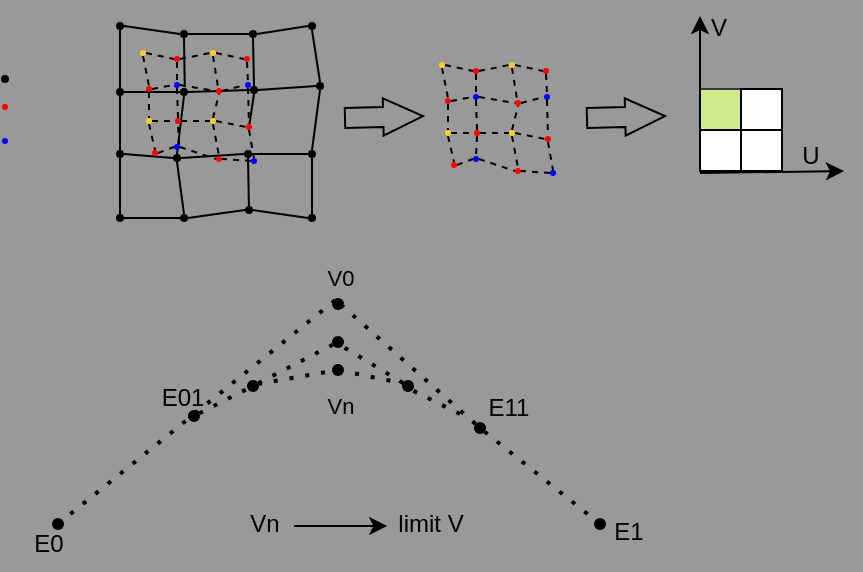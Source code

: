<mxfile version="21.1.8" type="github">
  <diagram name="第 1 页" id="hhyrwVvPwq14U2Z5D0it">
    <mxGraphModel dx="657" dy="350" grid="0" gridSize="10" guides="1" tooltips="1" connect="1" arrows="1" fold="1" page="1" pageScale="1" pageWidth="827" pageHeight="1169" background="#999999" math="0" shadow="0">
      <root>
        <mxCell id="0" />
        <mxCell id="1" parent="0" />
        <mxCell id="DjizyAYh-VV-ndND365C-114" style="rounded=1;orthogonalLoop=1;jettySize=auto;html=1;exitX=1;exitY=0.5;exitDx=0;exitDy=0;entryX=0;entryY=0.5;entryDx=0;entryDy=0;startArrow=none;startFill=0;endArrow=none;endFill=0;elbow=vertical;strokeWidth=1;strokeColor=default;" edge="1" parent="1" source="DjizyAYh-VV-ndND365C-101" target="DjizyAYh-VV-ndND365C-102">
          <mxGeometry relative="1" as="geometry" />
        </mxCell>
        <mxCell id="DjizyAYh-VV-ndND365C-138" style="rounded=0;orthogonalLoop=1;jettySize=auto;html=1;exitX=0.5;exitY=1;exitDx=0;exitDy=0;entryX=0.5;entryY=0;entryDx=0;entryDy=0;endArrow=none;endFill=0;strokeWidth=1;" edge="1" parent="1" source="DjizyAYh-VV-ndND365C-101" target="DjizyAYh-VV-ndND365C-118">
          <mxGeometry relative="1" as="geometry" />
        </mxCell>
        <mxCell id="DjizyAYh-VV-ndND365C-101" value="" style="ellipse;whiteSpace=wrap;html=1;aspect=fixed;strokeColor=none;fillColor=#000000;" vertex="1" parent="1">
          <mxGeometry x="287" y="177" width="4" height="4" as="geometry" />
        </mxCell>
        <mxCell id="DjizyAYh-VV-ndND365C-115" style="rounded=0;orthogonalLoop=1;jettySize=auto;html=1;exitX=1;exitY=0.5;exitDx=0;exitDy=0;entryX=0;entryY=0.5;entryDx=0;entryDy=0;endArrow=none;endFill=0;strokeWidth=1;" edge="1" parent="1" source="DjizyAYh-VV-ndND365C-102" target="DjizyAYh-VV-ndND365C-103">
          <mxGeometry relative="1" as="geometry" />
        </mxCell>
        <mxCell id="DjizyAYh-VV-ndND365C-141" style="rounded=0;orthogonalLoop=1;jettySize=auto;html=1;exitX=0.5;exitY=1;exitDx=0;exitDy=0;endArrow=none;endFill=0;strokeWidth=1;" edge="1" parent="1" source="DjizyAYh-VV-ndND365C-102">
          <mxGeometry relative="1" as="geometry">
            <mxPoint x="321.389" y="209.619" as="targetPoint" />
          </mxGeometry>
        </mxCell>
        <mxCell id="DjizyAYh-VV-ndND365C-102" value="" style="ellipse;whiteSpace=wrap;html=1;aspect=fixed;strokeColor=none;fillColor=#000000;" vertex="1" parent="1">
          <mxGeometry x="319" y="181" width="4" height="4" as="geometry" />
        </mxCell>
        <mxCell id="DjizyAYh-VV-ndND365C-116" style="rounded=0;orthogonalLoop=1;jettySize=auto;html=1;exitX=1;exitY=0.5;exitDx=0;exitDy=0;endArrow=none;endFill=0;entryX=0;entryY=0.5;entryDx=0;entryDy=0;strokeWidth=1;" edge="1" parent="1" source="DjizyAYh-VV-ndND365C-103" target="DjizyAYh-VV-ndND365C-104">
          <mxGeometry relative="1" as="geometry">
            <mxPoint x="372.476" y="179.667" as="targetPoint" />
          </mxGeometry>
        </mxCell>
        <mxCell id="DjizyAYh-VV-ndND365C-144" style="rounded=0;orthogonalLoop=1;jettySize=auto;html=1;exitX=0.5;exitY=1;exitDx=0;exitDy=0;entryX=0.5;entryY=0;entryDx=0;entryDy=0;endArrow=none;endFill=0;strokeWidth=1;" edge="1" parent="1" source="DjizyAYh-VV-ndND365C-103" target="DjizyAYh-VV-ndND365C-122">
          <mxGeometry relative="1" as="geometry" />
        </mxCell>
        <mxCell id="DjizyAYh-VV-ndND365C-103" value="" style="ellipse;whiteSpace=wrap;html=1;aspect=fixed;strokeColor=none;fillColor=#000000;" vertex="1" parent="1">
          <mxGeometry x="353.5" y="181" width="4" height="4" as="geometry" />
        </mxCell>
        <mxCell id="DjizyAYh-VV-ndND365C-147" style="rounded=0;orthogonalLoop=1;jettySize=auto;html=1;exitX=0.5;exitY=1;exitDx=0;exitDy=0;endArrow=none;endFill=0;strokeWidth=1;entryX=0.5;entryY=0;entryDx=0;entryDy=0;" edge="1" parent="1" source="DjizyAYh-VV-ndND365C-104" target="DjizyAYh-VV-ndND365C-123">
          <mxGeometry relative="1" as="geometry">
            <mxPoint x="385" y="210" as="targetPoint" />
          </mxGeometry>
        </mxCell>
        <mxCell id="DjizyAYh-VV-ndND365C-104" value="" style="ellipse;whiteSpace=wrap;html=1;aspect=fixed;strokeColor=none;fillColor=#000000;" vertex="1" parent="1">
          <mxGeometry x="383" y="177" width="4" height="4" as="geometry" />
        </mxCell>
        <mxCell id="DjizyAYh-VV-ndND365C-117" style="rounded=0;orthogonalLoop=1;jettySize=auto;html=1;exitX=1;exitY=0.5;exitDx=0;exitDy=0;entryX=0;entryY=0.5;entryDx=0;entryDy=0;startArrow=none;startFill=0;endArrow=none;endFill=0;elbow=vertical;strokeWidth=1;" edge="1" parent="1" source="DjizyAYh-VV-ndND365C-118" target="DjizyAYh-VV-ndND365C-120">
          <mxGeometry relative="1" as="geometry" />
        </mxCell>
        <mxCell id="DjizyAYh-VV-ndND365C-139" style="rounded=0;orthogonalLoop=1;jettySize=auto;html=1;exitX=0.5;exitY=1;exitDx=0;exitDy=0;entryX=0.5;entryY=0;entryDx=0;entryDy=0;endArrow=none;endFill=0;strokeWidth=1;" edge="1" parent="1" source="DjizyAYh-VV-ndND365C-118" target="DjizyAYh-VV-ndND365C-125">
          <mxGeometry relative="1" as="geometry" />
        </mxCell>
        <mxCell id="DjizyAYh-VV-ndND365C-118" value="" style="ellipse;whiteSpace=wrap;html=1;aspect=fixed;strokeColor=none;fillColor=#000000;" vertex="1" parent="1">
          <mxGeometry x="287" y="210" width="4" height="4" as="geometry" />
        </mxCell>
        <mxCell id="DjizyAYh-VV-ndND365C-119" style="rounded=0;orthogonalLoop=1;jettySize=auto;html=1;exitX=1;exitY=0.5;exitDx=0;exitDy=0;entryX=0;entryY=0.5;entryDx=0;entryDy=0;endArrow=none;endFill=0;strokeWidth=1;" edge="1" parent="1" source="DjizyAYh-VV-ndND365C-120" target="DjizyAYh-VV-ndND365C-122">
          <mxGeometry relative="1" as="geometry" />
        </mxCell>
        <mxCell id="DjizyAYh-VV-ndND365C-120" value="" style="ellipse;whiteSpace=wrap;html=1;aspect=fixed;strokeColor=none;fillColor=#000000;" vertex="1" parent="1">
          <mxGeometry x="319" y="210" width="4" height="4" as="geometry" />
        </mxCell>
        <mxCell id="DjizyAYh-VV-ndND365C-121" style="rounded=0;orthogonalLoop=1;jettySize=auto;html=1;exitX=1;exitY=0.5;exitDx=0;exitDy=0;endArrow=none;endFill=0;strokeWidth=1;entryX=0;entryY=0.5;entryDx=0;entryDy=0;" edge="1" parent="1" source="DjizyAYh-VV-ndND365C-122" target="DjizyAYh-VV-ndND365C-123">
          <mxGeometry relative="1" as="geometry">
            <mxPoint x="382" y="213" as="targetPoint" />
          </mxGeometry>
        </mxCell>
        <mxCell id="DjizyAYh-VV-ndND365C-145" style="rounded=0;orthogonalLoop=1;jettySize=auto;html=1;exitX=0.5;exitY=1;exitDx=0;exitDy=0;dashed=1;endArrow=none;endFill=0;strokeWidth=0;" edge="1" parent="1" source="DjizyAYh-VV-ndND365C-165">
          <mxGeometry relative="1" as="geometry">
            <mxPoint x="353.5" y="240.73" as="targetPoint" />
          </mxGeometry>
        </mxCell>
        <mxCell id="DjizyAYh-VV-ndND365C-122" value="" style="ellipse;whiteSpace=wrap;html=1;aspect=fixed;strokeColor=none;fillColor=#000000;" vertex="1" parent="1">
          <mxGeometry x="354" y="209" width="4" height="4" as="geometry" />
        </mxCell>
        <mxCell id="DjizyAYh-VV-ndND365C-148" style="rounded=0;orthogonalLoop=1;jettySize=auto;html=1;exitX=0.5;exitY=1;exitDx=0;exitDy=0;entryX=0.5;entryY=0;entryDx=0;entryDy=0;endArrow=none;endFill=0;strokeWidth=1;" edge="1" parent="1" source="DjizyAYh-VV-ndND365C-123" target="DjizyAYh-VV-ndND365C-130">
          <mxGeometry relative="1" as="geometry" />
        </mxCell>
        <mxCell id="DjizyAYh-VV-ndND365C-123" value="" style="ellipse;whiteSpace=wrap;html=1;aspect=fixed;strokeColor=none;fillColor=#000000;" vertex="1" parent="1">
          <mxGeometry x="387" y="207" width="4" height="4" as="geometry" />
        </mxCell>
        <mxCell id="DjizyAYh-VV-ndND365C-124" style="rounded=0;orthogonalLoop=1;jettySize=auto;html=1;exitX=1;exitY=0.5;exitDx=0;exitDy=0;entryX=0;entryY=0.5;entryDx=0;entryDy=0;startArrow=none;startFill=0;endArrow=none;endFill=0;elbow=vertical;strokeWidth=1;" edge="1" parent="1" source="DjizyAYh-VV-ndND365C-125" target="DjizyAYh-VV-ndND365C-127">
          <mxGeometry relative="1" as="geometry" />
        </mxCell>
        <mxCell id="DjizyAYh-VV-ndND365C-140" style="rounded=0;orthogonalLoop=1;jettySize=auto;html=1;exitX=0.5;exitY=1;exitDx=0;exitDy=0;entryX=0.5;entryY=0;entryDx=0;entryDy=0;endArrow=none;endFill=0;strokeWidth=1;" edge="1" parent="1" source="DjizyAYh-VV-ndND365C-125" target="DjizyAYh-VV-ndND365C-132">
          <mxGeometry relative="1" as="geometry" />
        </mxCell>
        <mxCell id="DjizyAYh-VV-ndND365C-125" value="" style="ellipse;whiteSpace=wrap;html=1;aspect=fixed;strokeColor=none;fillColor=#000000;" vertex="1" parent="1">
          <mxGeometry x="287" y="241" width="4" height="4" as="geometry" />
        </mxCell>
        <mxCell id="DjizyAYh-VV-ndND365C-143" style="rounded=0;orthogonalLoop=1;jettySize=auto;html=1;exitX=0.5;exitY=1;exitDx=0;exitDy=0;entryX=0.5;entryY=0;entryDx=0;entryDy=0;endArrow=none;endFill=0;strokeWidth=1;" edge="1" parent="1" source="DjizyAYh-VV-ndND365C-127" target="DjizyAYh-VV-ndND365C-134">
          <mxGeometry relative="1" as="geometry" />
        </mxCell>
        <mxCell id="DjizyAYh-VV-ndND365C-253" style="rounded=0;orthogonalLoop=1;jettySize=auto;html=1;exitX=0.5;exitY=0;exitDx=0;exitDy=0;entryX=0.5;entryY=1;entryDx=0;entryDy=0;endArrow=none;endFill=0;" edge="1" parent="1" source="DjizyAYh-VV-ndND365C-127" target="DjizyAYh-VV-ndND365C-120">
          <mxGeometry relative="1" as="geometry" />
        </mxCell>
        <mxCell id="DjizyAYh-VV-ndND365C-127" value="" style="ellipse;whiteSpace=wrap;html=1;aspect=fixed;strokeColor=none;fillColor=#000000;" vertex="1" parent="1">
          <mxGeometry x="315.5" y="243" width="4" height="4" as="geometry" />
        </mxCell>
        <mxCell id="DjizyAYh-VV-ndND365C-128" style="rounded=0;orthogonalLoop=1;jettySize=auto;html=1;exitX=1;exitY=0.5;exitDx=0;exitDy=0;endArrow=none;endFill=0;entryX=0;entryY=0.5;entryDx=0;entryDy=0;strokeWidth=1;" edge="1" parent="1" source="DjizyAYh-VV-ndND365C-129" target="DjizyAYh-VV-ndND365C-130">
          <mxGeometry relative="1" as="geometry">
            <mxPoint x="372.476" y="243.667" as="targetPoint" />
          </mxGeometry>
        </mxCell>
        <mxCell id="DjizyAYh-VV-ndND365C-146" style="rounded=0;orthogonalLoop=1;jettySize=auto;html=1;exitX=0.5;exitY=1;exitDx=0;exitDy=0;dashed=1;endArrow=none;endFill=0;strokeWidth=0;" edge="1" parent="1" source="DjizyAYh-VV-ndND365C-136">
          <mxGeometry relative="1" as="geometry">
            <mxPoint x="353.5" y="272.635" as="targetPoint" />
          </mxGeometry>
        </mxCell>
        <mxCell id="DjizyAYh-VV-ndND365C-129" value="" style="ellipse;whiteSpace=wrap;html=1;aspect=fixed;strokeColor=none;fillColor=#000000;" vertex="1" parent="1">
          <mxGeometry x="351" y="241" width="4" height="4" as="geometry" />
        </mxCell>
        <mxCell id="DjizyAYh-VV-ndND365C-149" style="rounded=0;orthogonalLoop=1;jettySize=auto;html=1;exitX=0.5;exitY=1;exitDx=0;exitDy=0;entryX=0.5;entryY=0;entryDx=0;entryDy=0;endArrow=none;endFill=0;strokeWidth=1;" edge="1" parent="1" source="DjizyAYh-VV-ndND365C-130" target="DjizyAYh-VV-ndND365C-137">
          <mxGeometry relative="1" as="geometry" />
        </mxCell>
        <mxCell id="DjizyAYh-VV-ndND365C-130" value="" style="ellipse;whiteSpace=wrap;html=1;aspect=fixed;strokeColor=none;fillColor=#000000;" vertex="1" parent="1">
          <mxGeometry x="383" y="241" width="4" height="4" as="geometry" />
        </mxCell>
        <mxCell id="DjizyAYh-VV-ndND365C-131" style="rounded=0;orthogonalLoop=1;jettySize=auto;html=1;exitX=1;exitY=0.5;exitDx=0;exitDy=0;entryX=0;entryY=0.5;entryDx=0;entryDy=0;startArrow=none;startFill=0;endArrow=none;endFill=0;elbow=vertical;strokeWidth=1;" edge="1" parent="1" source="DjizyAYh-VV-ndND365C-132" target="DjizyAYh-VV-ndND365C-134">
          <mxGeometry relative="1" as="geometry" />
        </mxCell>
        <mxCell id="DjizyAYh-VV-ndND365C-132" value="" style="ellipse;whiteSpace=wrap;html=1;aspect=fixed;strokeColor=none;fillColor=#000000;" vertex="1" parent="1">
          <mxGeometry x="287" y="273" width="4" height="4" as="geometry" />
        </mxCell>
        <mxCell id="DjizyAYh-VV-ndND365C-133" style="rounded=0;orthogonalLoop=1;jettySize=auto;html=1;exitX=1;exitY=0.5;exitDx=0;exitDy=0;entryX=0;entryY=0.5;entryDx=0;entryDy=0;endArrow=none;endFill=0;strokeWidth=1;" edge="1" parent="1" source="DjizyAYh-VV-ndND365C-134" target="DjizyAYh-VV-ndND365C-136">
          <mxGeometry relative="1" as="geometry" />
        </mxCell>
        <mxCell id="DjizyAYh-VV-ndND365C-134" value="" style="ellipse;whiteSpace=wrap;html=1;aspect=fixed;strokeColor=none;fillColor=#000000;" vertex="1" parent="1">
          <mxGeometry x="319" y="273" width="4" height="4" as="geometry" />
        </mxCell>
        <mxCell id="DjizyAYh-VV-ndND365C-135" style="rounded=0;orthogonalLoop=1;jettySize=auto;html=1;exitX=1;exitY=0.5;exitDx=0;exitDy=0;endArrow=none;endFill=0;entryX=0;entryY=0.5;entryDx=0;entryDy=0;strokeWidth=1;" edge="1" parent="1" source="DjizyAYh-VV-ndND365C-136" target="DjizyAYh-VV-ndND365C-137">
          <mxGeometry relative="1" as="geometry">
            <mxPoint x="372.476" y="275.667" as="targetPoint" />
          </mxGeometry>
        </mxCell>
        <mxCell id="DjizyAYh-VV-ndND365C-137" value="" style="ellipse;whiteSpace=wrap;html=1;aspect=fixed;strokeColor=none;fillColor=#000000;" vertex="1" parent="1">
          <mxGeometry x="383" y="273" width="4" height="4" as="geometry" />
        </mxCell>
        <mxCell id="DjizyAYh-VV-ndND365C-150" value="" style="ellipse;whiteSpace=wrap;html=1;aspect=fixed;fillColor=#000000;" vertex="1" parent="1">
          <mxGeometry x="230" y="204" width="3" height="3" as="geometry" />
        </mxCell>
        <mxCell id="DjizyAYh-VV-ndND365C-151" value="" style="ellipse;whiteSpace=wrap;html=1;aspect=fixed;fillColor=#FF0000;strokeColor=none;" vertex="1" parent="1">
          <mxGeometry x="230" y="218" width="3" height="3" as="geometry" />
        </mxCell>
        <mxCell id="DjizyAYh-VV-ndND365C-152" value="" style="ellipse;whiteSpace=wrap;html=1;aspect=fixed;strokeColor=none;fillColor=#0000FF;" vertex="1" parent="1">
          <mxGeometry x="230" y="235" width="3" height="3" as="geometry" />
        </mxCell>
        <mxCell id="DjizyAYh-VV-ndND365C-178" style="rounded=0;orthogonalLoop=1;jettySize=auto;html=1;exitX=1;exitY=0.5;exitDx=0;exitDy=0;entryX=0;entryY=0.5;entryDx=0;entryDy=0;endArrow=none;endFill=0;dashed=1;" edge="1" parent="1" source="DjizyAYh-VV-ndND365C-153" target="DjizyAYh-VV-ndND365C-157">
          <mxGeometry relative="1" as="geometry" />
        </mxCell>
        <mxCell id="DjizyAYh-VV-ndND365C-181" style="rounded=0;orthogonalLoop=1;jettySize=auto;html=1;exitX=0.5;exitY=1;exitDx=0;exitDy=0;entryX=0.5;entryY=0;entryDx=0;entryDy=0;endArrow=none;endFill=0;dashed=1;" edge="1" parent="1" source="DjizyAYh-VV-ndND365C-153" target="DjizyAYh-VV-ndND365C-162">
          <mxGeometry relative="1" as="geometry" />
        </mxCell>
        <mxCell id="DjizyAYh-VV-ndND365C-153" value="" style="ellipse;whiteSpace=wrap;html=1;aspect=fixed;strokeColor=none;fillColor=#ffcd28;gradientColor=none;" vertex="1" parent="1">
          <mxGeometry x="299" y="191" width="3" height="3" as="geometry" />
        </mxCell>
        <mxCell id="DjizyAYh-VV-ndND365C-180" style="rounded=0;orthogonalLoop=1;jettySize=auto;html=1;exitX=1;exitY=0.5;exitDx=0;exitDy=0;entryX=0;entryY=0.5;entryDx=0;entryDy=0;startArrow=none;startFill=0;endArrow=none;endFill=0;dashed=1;" edge="1" parent="1" source="DjizyAYh-VV-ndND365C-154" target="DjizyAYh-VV-ndND365C-164">
          <mxGeometry relative="1" as="geometry" />
        </mxCell>
        <mxCell id="DjizyAYh-VV-ndND365C-198" style="rounded=0;orthogonalLoop=1;jettySize=auto;html=1;exitX=0.5;exitY=1;exitDx=0;exitDy=0;entryX=0.415;entryY=0.372;entryDx=0;entryDy=0;entryPerimeter=0;endArrow=none;endFill=0;dashed=1;" edge="1" parent="1" source="DjizyAYh-VV-ndND365C-154" target="DjizyAYh-VV-ndND365C-163">
          <mxGeometry relative="1" as="geometry" />
        </mxCell>
        <mxCell id="DjizyAYh-VV-ndND365C-154" value="" style="ellipse;whiteSpace=wrap;html=1;aspect=fixed;strokeColor=none;fillColor=#ffcd28;gradientColor=none;" vertex="1" parent="1">
          <mxGeometry x="334" y="191" width="3" height="3" as="geometry" />
        </mxCell>
        <mxCell id="DjizyAYh-VV-ndND365C-184" style="rounded=0;orthogonalLoop=1;jettySize=auto;html=1;exitX=0.5;exitY=1;exitDx=0;exitDy=0;entryX=0.5;entryY=0;entryDx=0;entryDy=0;endArrow=none;endFill=0;dashed=1;" edge="1" parent="1" source="DjizyAYh-VV-ndND365C-155" target="DjizyAYh-VV-ndND365C-166">
          <mxGeometry relative="1" as="geometry" />
        </mxCell>
        <mxCell id="DjizyAYh-VV-ndND365C-191" style="rounded=0;orthogonalLoop=1;jettySize=auto;html=1;exitX=1;exitY=0.5;exitDx=0;exitDy=0;entryX=0;entryY=0.5;entryDx=0;entryDy=0;endArrow=none;endFill=0;dashed=1;" edge="1" parent="1" source="DjizyAYh-VV-ndND365C-155" target="DjizyAYh-VV-ndND365C-168">
          <mxGeometry relative="1" as="geometry" />
        </mxCell>
        <mxCell id="DjizyAYh-VV-ndND365C-155" value="" style="ellipse;whiteSpace=wrap;html=1;aspect=fixed;strokeColor=none;fillColor=#ffcd28;gradientColor=none;" vertex="1" parent="1">
          <mxGeometry x="302" y="225" width="3" height="3" as="geometry" />
        </mxCell>
        <mxCell id="DjizyAYh-VV-ndND365C-196" style="rounded=0;orthogonalLoop=1;jettySize=auto;html=1;exitX=0.5;exitY=0;exitDx=0;exitDy=0;entryX=0.5;entryY=1;entryDx=0;entryDy=0;endArrow=none;endFill=0;dashed=1;" edge="1" parent="1" source="DjizyAYh-VV-ndND365C-156" target="DjizyAYh-VV-ndND365C-163">
          <mxGeometry relative="1" as="geometry" />
        </mxCell>
        <mxCell id="DjizyAYh-VV-ndND365C-201" style="rounded=0;orthogonalLoop=1;jettySize=auto;html=1;exitX=1;exitY=0.5;exitDx=0;exitDy=0;entryX=0;entryY=0.5;entryDx=0;entryDy=0;endArrow=none;endFill=0;dashed=1;" edge="1" parent="1" source="DjizyAYh-VV-ndND365C-156" target="DjizyAYh-VV-ndND365C-165">
          <mxGeometry relative="1" as="geometry" />
        </mxCell>
        <mxCell id="DjizyAYh-VV-ndND365C-204" style="rounded=0;orthogonalLoop=1;jettySize=auto;html=1;exitX=0.5;exitY=1;exitDx=0;exitDy=0;entryX=0.5;entryY=0;entryDx=0;entryDy=0;endArrow=none;endFill=0;dashed=1;" edge="1" parent="1" source="DjizyAYh-VV-ndND365C-156" target="DjizyAYh-VV-ndND365C-170">
          <mxGeometry relative="1" as="geometry" />
        </mxCell>
        <mxCell id="DjizyAYh-VV-ndND365C-156" value="" style="ellipse;whiteSpace=wrap;html=1;aspect=fixed;strokeColor=none;fillColor=#ffcd28;gradientColor=none;" vertex="1" parent="1">
          <mxGeometry x="334" y="225" width="3" height="3" as="geometry" />
        </mxCell>
        <mxCell id="DjizyAYh-VV-ndND365C-179" style="rounded=0;orthogonalLoop=1;jettySize=auto;html=1;exitX=1;exitY=0.5;exitDx=0;exitDy=0;entryX=0;entryY=0.5;entryDx=0;entryDy=0;endArrow=none;endFill=0;dashed=1;" edge="1" parent="1" source="DjizyAYh-VV-ndND365C-157" target="DjizyAYh-VV-ndND365C-154">
          <mxGeometry relative="1" as="geometry" />
        </mxCell>
        <mxCell id="DjizyAYh-VV-ndND365C-182" style="rounded=0;orthogonalLoop=1;jettySize=auto;html=1;exitX=0.5;exitY=1;exitDx=0;exitDy=0;entryX=0.5;entryY=0;entryDx=0;entryDy=0;endArrow=none;endFill=0;dashed=1;" edge="1" parent="1" source="DjizyAYh-VV-ndND365C-157" target="DjizyAYh-VV-ndND365C-172">
          <mxGeometry relative="1" as="geometry" />
        </mxCell>
        <mxCell id="DjizyAYh-VV-ndND365C-157" value="" style="ellipse;whiteSpace=wrap;html=1;aspect=fixed;fillColor=#FF0000;strokeColor=none;" vertex="1" parent="1">
          <mxGeometry x="316" y="194" width="3" height="3" as="geometry" />
        </mxCell>
        <mxCell id="DjizyAYh-VV-ndND365C-183" style="rounded=0;orthogonalLoop=1;jettySize=auto;html=1;exitX=0.5;exitY=1;exitDx=0;exitDy=0;entryX=0.5;entryY=0;entryDx=0;entryDy=0;endArrow=none;endFill=0;dashed=1;" edge="1" parent="1" source="DjizyAYh-VV-ndND365C-162" target="DjizyAYh-VV-ndND365C-155">
          <mxGeometry relative="1" as="geometry" />
        </mxCell>
        <mxCell id="DjizyAYh-VV-ndND365C-186" style="rounded=0;orthogonalLoop=1;jettySize=auto;html=1;exitX=1;exitY=0.5;exitDx=0;exitDy=0;entryX=0;entryY=0.5;entryDx=0;entryDy=0;endArrow=none;endFill=0;dashed=1;" edge="1" parent="1" source="DjizyAYh-VV-ndND365C-162" target="DjizyAYh-VV-ndND365C-172">
          <mxGeometry relative="1" as="geometry" />
        </mxCell>
        <mxCell id="DjizyAYh-VV-ndND365C-162" value="" style="ellipse;whiteSpace=wrap;html=1;aspect=fixed;fillColor=#FF0000;strokeColor=none;" vertex="1" parent="1">
          <mxGeometry x="302" y="209" width="3" height="3" as="geometry" />
        </mxCell>
        <mxCell id="DjizyAYh-VV-ndND365C-188" style="rounded=0;orthogonalLoop=1;jettySize=auto;html=1;exitX=1;exitY=0.5;exitDx=0;exitDy=0;entryX=0;entryY=0.5;entryDx=0;entryDy=0;endArrow=none;endFill=0;dashed=1;" edge="1" parent="1" source="DjizyAYh-VV-ndND365C-163" target="DjizyAYh-VV-ndND365C-173">
          <mxGeometry relative="1" as="geometry" />
        </mxCell>
        <mxCell id="DjizyAYh-VV-ndND365C-163" value="" style="ellipse;whiteSpace=wrap;html=1;aspect=fixed;fillColor=#FF0000;strokeColor=none;" vertex="1" parent="1">
          <mxGeometry x="337" y="210" width="3" height="3" as="geometry" />
        </mxCell>
        <mxCell id="DjizyAYh-VV-ndND365C-189" style="rounded=0;orthogonalLoop=1;jettySize=auto;html=1;exitX=0.5;exitY=1;exitDx=0;exitDy=0;entryX=0.5;entryY=0;entryDx=0;entryDy=0;endArrow=none;endFill=0;dashed=1;" edge="1" parent="1" source="DjizyAYh-VV-ndND365C-164" target="DjizyAYh-VV-ndND365C-173">
          <mxGeometry relative="1" as="geometry" />
        </mxCell>
        <mxCell id="DjizyAYh-VV-ndND365C-209" style="edgeStyle=orthogonalEdgeStyle;rounded=0;orthogonalLoop=1;jettySize=auto;html=1;exitX=1;exitY=1;exitDx=0;exitDy=0;" edge="1" parent="1" source="DjizyAYh-VV-ndND365C-164">
          <mxGeometry relative="1" as="geometry">
            <mxPoint x="353.5" y="196.538" as="targetPoint" />
          </mxGeometry>
        </mxCell>
        <mxCell id="DjizyAYh-VV-ndND365C-164" value="" style="ellipse;whiteSpace=wrap;html=1;aspect=fixed;fillColor=#FF0000;strokeColor=none;" vertex="1" parent="1">
          <mxGeometry x="351" y="194" width="3" height="3" as="geometry" />
        </mxCell>
        <mxCell id="DjizyAYh-VV-ndND365C-185" style="rounded=0;orthogonalLoop=1;jettySize=auto;html=1;exitX=1;exitY=0.5;exitDx=0;exitDy=0;entryX=0;entryY=0.5;entryDx=0;entryDy=0;endArrow=none;endFill=0;dashed=1;" edge="1" parent="1" source="DjizyAYh-VV-ndND365C-166" target="DjizyAYh-VV-ndND365C-174">
          <mxGeometry relative="1" as="geometry" />
        </mxCell>
        <mxCell id="DjizyAYh-VV-ndND365C-166" value="" style="ellipse;whiteSpace=wrap;html=1;aspect=fixed;fillColor=#FF0000;strokeColor=none;" vertex="1" parent="1">
          <mxGeometry x="305" y="241" width="3" height="3" as="geometry" />
        </mxCell>
        <mxCell id="DjizyAYh-VV-ndND365C-193" style="rounded=0;orthogonalLoop=1;jettySize=auto;html=1;exitX=1;exitY=0.5;exitDx=0;exitDy=0;entryX=0;entryY=0.5;entryDx=0;entryDy=0;endArrow=none;endFill=0;dashed=1;" edge="1" parent="1" source="DjizyAYh-VV-ndND365C-168" target="DjizyAYh-VV-ndND365C-156">
          <mxGeometry relative="1" as="geometry" />
        </mxCell>
        <mxCell id="DjizyAYh-VV-ndND365C-171" value="" style="rounded=0;orthogonalLoop=1;jettySize=auto;html=1;exitX=1;exitY=0.5;exitDx=0;exitDy=0;entryX=0;entryY=0.5;entryDx=0;entryDy=0;endArrow=none;endFill=0;strokeWidth=1;" edge="1" parent="1" source="DjizyAYh-VV-ndND365C-127" target="DjizyAYh-VV-ndND365C-129">
          <mxGeometry relative="1" as="geometry">
            <mxPoint x="324" y="244" as="sourcePoint" />
            <mxPoint x="351" y="244" as="targetPoint" />
          </mxGeometry>
        </mxCell>
        <mxCell id="DjizyAYh-VV-ndND365C-170" value="" style="ellipse;whiteSpace=wrap;html=1;aspect=fixed;fillColor=#FF0000;strokeColor=none;" vertex="1" parent="1">
          <mxGeometry x="337" y="244" width="3" height="3" as="geometry" />
        </mxCell>
        <mxCell id="DjizyAYh-VV-ndND365C-187" style="rounded=0;orthogonalLoop=1;jettySize=auto;html=1;exitX=1;exitY=0.5;exitDx=0;exitDy=0;entryX=0;entryY=0.5;entryDx=0;entryDy=0;endArrow=none;endFill=0;dashed=1;" edge="1" parent="1" source="DjizyAYh-VV-ndND365C-172" target="DjizyAYh-VV-ndND365C-163">
          <mxGeometry relative="1" as="geometry" />
        </mxCell>
        <mxCell id="DjizyAYh-VV-ndND365C-190" style="rounded=0;orthogonalLoop=1;jettySize=auto;html=1;exitX=0.5;exitY=1;exitDx=0;exitDy=0;entryX=0.5;entryY=0;entryDx=0;entryDy=0;endArrow=none;endFill=0;dashed=1;" edge="1" parent="1" source="DjizyAYh-VV-ndND365C-172" target="DjizyAYh-VV-ndND365C-168">
          <mxGeometry relative="1" as="geometry" />
        </mxCell>
        <mxCell id="DjizyAYh-VV-ndND365C-172" value="" style="ellipse;whiteSpace=wrap;html=1;aspect=fixed;strokeColor=none;fillColor=#0000FF;" vertex="1" parent="1">
          <mxGeometry x="316" y="207" width="3" height="3" as="geometry" />
        </mxCell>
        <mxCell id="DjizyAYh-VV-ndND365C-197" style="rounded=0;orthogonalLoop=1;jettySize=auto;html=1;exitX=0.5;exitY=1;exitDx=0;exitDy=0;entryX=0.5;entryY=0;entryDx=0;entryDy=0;endArrow=none;endFill=0;dashed=1;" edge="1" parent="1" source="DjizyAYh-VV-ndND365C-173" target="DjizyAYh-VV-ndND365C-165">
          <mxGeometry relative="1" as="geometry" />
        </mxCell>
        <mxCell id="DjizyAYh-VV-ndND365C-173" value="" style="ellipse;whiteSpace=wrap;html=1;aspect=fixed;strokeColor=none;fillColor=#0000FF;" vertex="1" parent="1">
          <mxGeometry x="351.5" y="207" width="3" height="3" as="geometry" />
        </mxCell>
        <mxCell id="DjizyAYh-VV-ndND365C-202" style="rounded=0;orthogonalLoop=1;jettySize=auto;html=1;exitX=1;exitY=0.5;exitDx=0;exitDy=0;entryX=0;entryY=0.5;entryDx=0;entryDy=0;endArrow=none;endFill=0;dashed=1;" edge="1" parent="1" source="DjizyAYh-VV-ndND365C-174" target="DjizyAYh-VV-ndND365C-170">
          <mxGeometry relative="1" as="geometry" />
        </mxCell>
        <mxCell id="DjizyAYh-VV-ndND365C-203" style="rounded=0;orthogonalLoop=1;jettySize=auto;html=1;exitX=1;exitY=0;exitDx=0;exitDy=0;entryX=0.5;entryY=1;entryDx=0;entryDy=0;endArrow=none;endFill=0;dashed=1;" edge="1" parent="1" source="DjizyAYh-VV-ndND365C-174" target="DjizyAYh-VV-ndND365C-168">
          <mxGeometry relative="1" as="geometry" />
        </mxCell>
        <mxCell id="DjizyAYh-VV-ndND365C-174" value="" style="ellipse;whiteSpace=wrap;html=1;aspect=fixed;strokeColor=none;fillColor=#0000FF;" vertex="1" parent="1">
          <mxGeometry x="316" y="238" width="3" height="3" as="geometry" />
        </mxCell>
        <mxCell id="DjizyAYh-VV-ndND365C-205" style="rounded=0;orthogonalLoop=1;jettySize=auto;html=1;exitX=0;exitY=0.5;exitDx=0;exitDy=0;entryX=1;entryY=0.5;entryDx=0;entryDy=0;endArrow=none;endFill=0;dashed=1;" edge="1" parent="1" source="DjizyAYh-VV-ndND365C-175" target="DjizyAYh-VV-ndND365C-170">
          <mxGeometry relative="1" as="geometry" />
        </mxCell>
        <mxCell id="DjizyAYh-VV-ndND365C-175" value="" style="ellipse;whiteSpace=wrap;html=1;aspect=fixed;strokeColor=none;fillColor=#0000FF;" vertex="1" parent="1">
          <mxGeometry x="354.5" y="245" width="3" height="3" as="geometry" />
        </mxCell>
        <mxCell id="DjizyAYh-VV-ndND365C-199" value="" style="rounded=0;orthogonalLoop=1;jettySize=auto;html=1;exitX=0.5;exitY=1;exitDx=0;exitDy=0;endArrow=none;endFill=0;strokeWidth=1;" edge="1" parent="1" source="DjizyAYh-VV-ndND365C-122" target="DjizyAYh-VV-ndND365C-165">
          <mxGeometry relative="1" as="geometry">
            <mxPoint x="353.5" y="240.73" as="targetPoint" />
            <mxPoint x="353" y="214" as="sourcePoint" />
          </mxGeometry>
        </mxCell>
        <mxCell id="DjizyAYh-VV-ndND365C-206" style="rounded=0;orthogonalLoop=1;jettySize=auto;html=1;exitX=0.5;exitY=1;exitDx=0;exitDy=0;entryX=0.5;entryY=0;entryDx=0;entryDy=0;endArrow=none;endFill=0;dashed=1;" edge="1" parent="1" source="DjizyAYh-VV-ndND365C-165" target="DjizyAYh-VV-ndND365C-175">
          <mxGeometry relative="1" as="geometry" />
        </mxCell>
        <mxCell id="DjizyAYh-VV-ndND365C-165" value="" style="ellipse;whiteSpace=wrap;html=1;aspect=fixed;fillColor=#FF0000;strokeColor=none;" vertex="1" parent="1">
          <mxGeometry x="352" y="228" width="3" height="3" as="geometry" />
        </mxCell>
        <mxCell id="DjizyAYh-VV-ndND365C-207" value="" style="rounded=0;orthogonalLoop=1;jettySize=auto;html=1;exitX=0.5;exitY=1;exitDx=0;exitDy=0;endArrow=none;endFill=0;strokeWidth=1;" edge="1" parent="1" source="DjizyAYh-VV-ndND365C-129" target="DjizyAYh-VV-ndND365C-136">
          <mxGeometry relative="1" as="geometry">
            <mxPoint x="353.5" y="272.635" as="targetPoint" />
            <mxPoint x="353" y="245" as="sourcePoint" />
          </mxGeometry>
        </mxCell>
        <mxCell id="DjizyAYh-VV-ndND365C-136" value="" style="ellipse;whiteSpace=wrap;html=1;aspect=fixed;strokeColor=none;fillColor=#000000;" vertex="1" parent="1">
          <mxGeometry x="351.5" y="269" width="4" height="4" as="geometry" />
        </mxCell>
        <mxCell id="DjizyAYh-VV-ndND365C-168" value="" style="ellipse;whiteSpace=wrap;html=1;aspect=fixed;fillColor=#FF0000;strokeColor=none;" vertex="1" parent="1">
          <mxGeometry x="316.5" y="225" width="3" height="3" as="geometry" />
        </mxCell>
        <mxCell id="DjizyAYh-VV-ndND365C-211" style="rounded=0;orthogonalLoop=1;jettySize=auto;html=1;exitX=0.5;exitY=1;exitDx=0;exitDy=0;endArrow=none;endFill=0;strokeWidth=1;entryX=0.5;entryY=0;entryDx=0;entryDy=0;dashed=1;" edge="1" parent="1" source="DjizyAYh-VV-ndND365C-252" target="DjizyAYh-VV-ndND365C-247">
          <mxGeometry relative="1" as="geometry">
            <mxPoint x="467.5" y="249" as="targetPoint" />
          </mxGeometry>
        </mxCell>
        <mxCell id="DjizyAYh-VV-ndND365C-212" style="rounded=0;orthogonalLoop=1;jettySize=auto;html=1;exitX=0.5;exitY=1;exitDx=0;exitDy=0;dashed=1;endArrow=none;endFill=0;strokeWidth=0;" edge="1" parent="1" source="DjizyAYh-VV-ndND365C-251">
          <mxGeometry relative="1" as="geometry">
            <mxPoint x="503" y="246.73" as="targetPoint" />
          </mxGeometry>
        </mxCell>
        <mxCell id="DjizyAYh-VV-ndND365C-213" style="rounded=0;orthogonalLoop=1;jettySize=auto;html=1;exitX=1;exitY=0.5;exitDx=0;exitDy=0;entryX=0;entryY=0.5;entryDx=0;entryDy=0;endArrow=none;endFill=0;dashed=1;" edge="1" parent="1" source="DjizyAYh-VV-ndND365C-215" target="DjizyAYh-VV-ndND365C-228">
          <mxGeometry relative="1" as="geometry" />
        </mxCell>
        <mxCell id="DjizyAYh-VV-ndND365C-214" style="rounded=0;orthogonalLoop=1;jettySize=auto;html=1;exitX=0.5;exitY=1;exitDx=0;exitDy=0;entryX=0.5;entryY=0;entryDx=0;entryDy=0;endArrow=none;endFill=0;dashed=1;" edge="1" parent="1" source="DjizyAYh-VV-ndND365C-215" target="DjizyAYh-VV-ndND365C-231">
          <mxGeometry relative="1" as="geometry" />
        </mxCell>
        <mxCell id="DjizyAYh-VV-ndND365C-215" value="" style="ellipse;whiteSpace=wrap;html=1;aspect=fixed;strokeColor=none;fillColor=#ffcd28;gradientColor=none;" vertex="1" parent="1">
          <mxGeometry x="448.5" y="197" width="3" height="3" as="geometry" />
        </mxCell>
        <mxCell id="DjizyAYh-VV-ndND365C-216" style="rounded=0;orthogonalLoop=1;jettySize=auto;html=1;exitX=1;exitY=0.5;exitDx=0;exitDy=0;entryX=0;entryY=0.5;entryDx=0;entryDy=0;startArrow=none;startFill=0;endArrow=none;endFill=0;dashed=1;" edge="1" parent="1" source="DjizyAYh-VV-ndND365C-218" target="DjizyAYh-VV-ndND365C-236">
          <mxGeometry relative="1" as="geometry" />
        </mxCell>
        <mxCell id="DjizyAYh-VV-ndND365C-217" style="rounded=0;orthogonalLoop=1;jettySize=auto;html=1;exitX=0.5;exitY=1;exitDx=0;exitDy=0;entryX=0.415;entryY=0.372;entryDx=0;entryDy=0;entryPerimeter=0;endArrow=none;endFill=0;dashed=1;" edge="1" parent="1" source="DjizyAYh-VV-ndND365C-218" target="DjizyAYh-VV-ndND365C-233">
          <mxGeometry relative="1" as="geometry" />
        </mxCell>
        <mxCell id="DjizyAYh-VV-ndND365C-218" value="" style="ellipse;whiteSpace=wrap;html=1;aspect=fixed;strokeColor=none;fillColor=#ffcd28;gradientColor=none;" vertex="1" parent="1">
          <mxGeometry x="483.5" y="197" width="3" height="3" as="geometry" />
        </mxCell>
        <mxCell id="DjizyAYh-VV-ndND365C-219" style="rounded=0;orthogonalLoop=1;jettySize=auto;html=1;exitX=0.5;exitY=1;exitDx=0;exitDy=0;entryX=0.5;entryY=0;entryDx=0;entryDy=0;endArrow=none;endFill=0;dashed=1;" edge="1" parent="1" source="DjizyAYh-VV-ndND365C-221" target="DjizyAYh-VV-ndND365C-238">
          <mxGeometry relative="1" as="geometry" />
        </mxCell>
        <mxCell id="DjizyAYh-VV-ndND365C-220" style="rounded=0;orthogonalLoop=1;jettySize=auto;html=1;exitX=1;exitY=0.5;exitDx=0;exitDy=0;entryX=0;entryY=0.5;entryDx=0;entryDy=0;endArrow=none;endFill=0;dashed=1;" edge="1" parent="1" source="DjizyAYh-VV-ndND365C-221" target="DjizyAYh-VV-ndND365C-252">
          <mxGeometry relative="1" as="geometry" />
        </mxCell>
        <mxCell id="DjizyAYh-VV-ndND365C-221" value="" style="ellipse;whiteSpace=wrap;html=1;aspect=fixed;strokeColor=none;fillColor=#ffcd28;gradientColor=none;" vertex="1" parent="1">
          <mxGeometry x="451.5" y="231" width="3" height="3" as="geometry" />
        </mxCell>
        <mxCell id="DjizyAYh-VV-ndND365C-222" style="rounded=0;orthogonalLoop=1;jettySize=auto;html=1;exitX=0.5;exitY=0;exitDx=0;exitDy=0;entryX=0.5;entryY=1;entryDx=0;entryDy=0;endArrow=none;endFill=0;dashed=1;" edge="1" parent="1" source="DjizyAYh-VV-ndND365C-225" target="DjizyAYh-VV-ndND365C-233">
          <mxGeometry relative="1" as="geometry" />
        </mxCell>
        <mxCell id="DjizyAYh-VV-ndND365C-223" style="rounded=0;orthogonalLoop=1;jettySize=auto;html=1;exitX=1;exitY=0.5;exitDx=0;exitDy=0;entryX=0;entryY=0.5;entryDx=0;entryDy=0;endArrow=none;endFill=0;dashed=1;" edge="1" parent="1" source="DjizyAYh-VV-ndND365C-225" target="DjizyAYh-VV-ndND365C-251">
          <mxGeometry relative="1" as="geometry" />
        </mxCell>
        <mxCell id="DjizyAYh-VV-ndND365C-224" style="rounded=0;orthogonalLoop=1;jettySize=auto;html=1;exitX=0.5;exitY=1;exitDx=0;exitDy=0;entryX=0.5;entryY=0;entryDx=0;entryDy=0;endArrow=none;endFill=0;dashed=1;" edge="1" parent="1" source="DjizyAYh-VV-ndND365C-225" target="DjizyAYh-VV-ndND365C-240">
          <mxGeometry relative="1" as="geometry" />
        </mxCell>
        <mxCell id="DjizyAYh-VV-ndND365C-225" value="" style="ellipse;whiteSpace=wrap;html=1;aspect=fixed;strokeColor=none;fillColor=#ffcd28;gradientColor=none;" vertex="1" parent="1">
          <mxGeometry x="483.5" y="231" width="3" height="3" as="geometry" />
        </mxCell>
        <mxCell id="DjizyAYh-VV-ndND365C-226" style="rounded=0;orthogonalLoop=1;jettySize=auto;html=1;exitX=1;exitY=0.5;exitDx=0;exitDy=0;entryX=0;entryY=0.5;entryDx=0;entryDy=0;endArrow=none;endFill=0;dashed=1;" edge="1" parent="1" source="DjizyAYh-VV-ndND365C-228" target="DjizyAYh-VV-ndND365C-218">
          <mxGeometry relative="1" as="geometry" />
        </mxCell>
        <mxCell id="DjizyAYh-VV-ndND365C-227" style="rounded=0;orthogonalLoop=1;jettySize=auto;html=1;exitX=0.5;exitY=1;exitDx=0;exitDy=0;entryX=0.5;entryY=0;entryDx=0;entryDy=0;endArrow=none;endFill=0;dashed=1;" edge="1" parent="1" source="DjizyAYh-VV-ndND365C-228" target="DjizyAYh-VV-ndND365C-243">
          <mxGeometry relative="1" as="geometry" />
        </mxCell>
        <mxCell id="DjizyAYh-VV-ndND365C-228" value="" style="ellipse;whiteSpace=wrap;html=1;aspect=fixed;fillColor=#FF0000;strokeColor=none;" vertex="1" parent="1">
          <mxGeometry x="465.5" y="200" width="3" height="3" as="geometry" />
        </mxCell>
        <mxCell id="DjizyAYh-VV-ndND365C-229" style="rounded=0;orthogonalLoop=1;jettySize=auto;html=1;exitX=0.5;exitY=1;exitDx=0;exitDy=0;entryX=0.5;entryY=0;entryDx=0;entryDy=0;endArrow=none;endFill=0;dashed=1;" edge="1" parent="1" source="DjizyAYh-VV-ndND365C-231" target="DjizyAYh-VV-ndND365C-221">
          <mxGeometry relative="1" as="geometry" />
        </mxCell>
        <mxCell id="DjizyAYh-VV-ndND365C-230" style="rounded=0;orthogonalLoop=1;jettySize=auto;html=1;exitX=1;exitY=0.5;exitDx=0;exitDy=0;entryX=0;entryY=0.5;entryDx=0;entryDy=0;endArrow=none;endFill=0;dashed=1;" edge="1" parent="1" source="DjizyAYh-VV-ndND365C-231" target="DjizyAYh-VV-ndND365C-243">
          <mxGeometry relative="1" as="geometry" />
        </mxCell>
        <mxCell id="DjizyAYh-VV-ndND365C-231" value="" style="ellipse;whiteSpace=wrap;html=1;aspect=fixed;fillColor=#FF0000;strokeColor=none;" vertex="1" parent="1">
          <mxGeometry x="451.5" y="215" width="3" height="3" as="geometry" />
        </mxCell>
        <mxCell id="DjizyAYh-VV-ndND365C-232" style="rounded=0;orthogonalLoop=1;jettySize=auto;html=1;exitX=1;exitY=0.5;exitDx=0;exitDy=0;entryX=0;entryY=0.5;entryDx=0;entryDy=0;endArrow=none;endFill=0;dashed=1;" edge="1" parent="1" source="DjizyAYh-VV-ndND365C-233" target="DjizyAYh-VV-ndND365C-245">
          <mxGeometry relative="1" as="geometry" />
        </mxCell>
        <mxCell id="DjizyAYh-VV-ndND365C-233" value="" style="ellipse;whiteSpace=wrap;html=1;aspect=fixed;fillColor=#FF0000;strokeColor=none;" vertex="1" parent="1">
          <mxGeometry x="486.5" y="216" width="3" height="3" as="geometry" />
        </mxCell>
        <mxCell id="DjizyAYh-VV-ndND365C-234" style="rounded=0;orthogonalLoop=1;jettySize=auto;html=1;exitX=0.5;exitY=1;exitDx=0;exitDy=0;entryX=0.5;entryY=0;entryDx=0;entryDy=0;endArrow=none;endFill=0;dashed=1;" edge="1" parent="1" source="DjizyAYh-VV-ndND365C-236" target="DjizyAYh-VV-ndND365C-245">
          <mxGeometry relative="1" as="geometry" />
        </mxCell>
        <mxCell id="DjizyAYh-VV-ndND365C-235" style="edgeStyle=orthogonalEdgeStyle;rounded=0;orthogonalLoop=1;jettySize=auto;html=1;exitX=1;exitY=1;exitDx=0;exitDy=0;" edge="1" parent="1" source="DjizyAYh-VV-ndND365C-236">
          <mxGeometry relative="1" as="geometry">
            <mxPoint x="503" y="202.538" as="targetPoint" />
          </mxGeometry>
        </mxCell>
        <mxCell id="DjizyAYh-VV-ndND365C-236" value="" style="ellipse;whiteSpace=wrap;html=1;aspect=fixed;fillColor=#FF0000;strokeColor=none;" vertex="1" parent="1">
          <mxGeometry x="500.5" y="200" width="3" height="3" as="geometry" />
        </mxCell>
        <mxCell id="DjizyAYh-VV-ndND365C-237" style="rounded=0;orthogonalLoop=1;jettySize=auto;html=1;exitX=1;exitY=0.5;exitDx=0;exitDy=0;entryX=0;entryY=0.5;entryDx=0;entryDy=0;endArrow=none;endFill=0;dashed=1;" edge="1" parent="1" source="DjizyAYh-VV-ndND365C-238" target="DjizyAYh-VV-ndND365C-247">
          <mxGeometry relative="1" as="geometry" />
        </mxCell>
        <mxCell id="DjizyAYh-VV-ndND365C-238" value="" style="ellipse;whiteSpace=wrap;html=1;aspect=fixed;fillColor=#FF0000;strokeColor=none;" vertex="1" parent="1">
          <mxGeometry x="454.5" y="247" width="3" height="3" as="geometry" />
        </mxCell>
        <mxCell id="DjizyAYh-VV-ndND365C-239" style="rounded=0;orthogonalLoop=1;jettySize=auto;html=1;exitX=1;exitY=0.5;exitDx=0;exitDy=0;entryX=0;entryY=0.5;entryDx=0;entryDy=0;endArrow=none;endFill=0;dashed=1;" edge="1" parent="1" source="DjizyAYh-VV-ndND365C-252" target="DjizyAYh-VV-ndND365C-225">
          <mxGeometry relative="1" as="geometry" />
        </mxCell>
        <mxCell id="DjizyAYh-VV-ndND365C-240" value="" style="ellipse;whiteSpace=wrap;html=1;aspect=fixed;fillColor=#FF0000;strokeColor=none;" vertex="1" parent="1">
          <mxGeometry x="486.5" y="250" width="3" height="3" as="geometry" />
        </mxCell>
        <mxCell id="DjizyAYh-VV-ndND365C-241" style="rounded=0;orthogonalLoop=1;jettySize=auto;html=1;exitX=1;exitY=0.5;exitDx=0;exitDy=0;entryX=0;entryY=0.5;entryDx=0;entryDy=0;endArrow=none;endFill=0;dashed=1;" edge="1" parent="1" source="DjizyAYh-VV-ndND365C-243" target="DjizyAYh-VV-ndND365C-233">
          <mxGeometry relative="1" as="geometry" />
        </mxCell>
        <mxCell id="DjizyAYh-VV-ndND365C-242" style="rounded=0;orthogonalLoop=1;jettySize=auto;html=1;exitX=0.5;exitY=1;exitDx=0;exitDy=0;entryX=0.5;entryY=0;entryDx=0;entryDy=0;endArrow=none;endFill=0;dashed=1;" edge="1" parent="1" source="DjizyAYh-VV-ndND365C-243" target="DjizyAYh-VV-ndND365C-252">
          <mxGeometry relative="1" as="geometry" />
        </mxCell>
        <mxCell id="DjizyAYh-VV-ndND365C-243" value="" style="ellipse;whiteSpace=wrap;html=1;aspect=fixed;strokeColor=none;fillColor=#0000FF;" vertex="1" parent="1">
          <mxGeometry x="465.5" y="213" width="3" height="3" as="geometry" />
        </mxCell>
        <mxCell id="DjizyAYh-VV-ndND365C-244" style="rounded=0;orthogonalLoop=1;jettySize=auto;html=1;exitX=0.5;exitY=1;exitDx=0;exitDy=0;entryX=0.5;entryY=0;entryDx=0;entryDy=0;endArrow=none;endFill=0;dashed=1;" edge="1" parent="1" source="DjizyAYh-VV-ndND365C-245" target="DjizyAYh-VV-ndND365C-251">
          <mxGeometry relative="1" as="geometry" />
        </mxCell>
        <mxCell id="DjizyAYh-VV-ndND365C-245" value="" style="ellipse;whiteSpace=wrap;html=1;aspect=fixed;strokeColor=none;fillColor=#0000FF;" vertex="1" parent="1">
          <mxGeometry x="501" y="213" width="3" height="3" as="geometry" />
        </mxCell>
        <mxCell id="DjizyAYh-VV-ndND365C-246" style="rounded=0;orthogonalLoop=1;jettySize=auto;html=1;exitX=1;exitY=0.5;exitDx=0;exitDy=0;entryX=0;entryY=0.5;entryDx=0;entryDy=0;endArrow=none;endFill=0;dashed=1;" edge="1" parent="1" source="DjizyAYh-VV-ndND365C-247" target="DjizyAYh-VV-ndND365C-240">
          <mxGeometry relative="1" as="geometry" />
        </mxCell>
        <mxCell id="DjizyAYh-VV-ndND365C-247" value="" style="ellipse;whiteSpace=wrap;html=1;aspect=fixed;strokeColor=none;fillColor=#0000FF;" vertex="1" parent="1">
          <mxGeometry x="465.5" y="244" width="3" height="3" as="geometry" />
        </mxCell>
        <mxCell id="DjizyAYh-VV-ndND365C-248" style="rounded=0;orthogonalLoop=1;jettySize=auto;html=1;exitX=0;exitY=0.5;exitDx=0;exitDy=0;entryX=1;entryY=0.5;entryDx=0;entryDy=0;endArrow=none;endFill=0;dashed=1;" edge="1" parent="1" source="DjizyAYh-VV-ndND365C-249" target="DjizyAYh-VV-ndND365C-240">
          <mxGeometry relative="1" as="geometry" />
        </mxCell>
        <mxCell id="DjizyAYh-VV-ndND365C-249" value="" style="ellipse;whiteSpace=wrap;html=1;aspect=fixed;strokeColor=none;fillColor=#0000FF;" vertex="1" parent="1">
          <mxGeometry x="504" y="251" width="3" height="3" as="geometry" />
        </mxCell>
        <mxCell id="DjizyAYh-VV-ndND365C-250" style="rounded=0;orthogonalLoop=1;jettySize=auto;html=1;exitX=0.5;exitY=1;exitDx=0;exitDy=0;entryX=0.5;entryY=0;entryDx=0;entryDy=0;endArrow=none;endFill=0;dashed=1;" edge="1" parent="1" source="DjizyAYh-VV-ndND365C-251" target="DjizyAYh-VV-ndND365C-249">
          <mxGeometry relative="1" as="geometry" />
        </mxCell>
        <mxCell id="DjizyAYh-VV-ndND365C-251" value="" style="ellipse;whiteSpace=wrap;html=1;aspect=fixed;fillColor=#FF0000;strokeColor=none;" vertex="1" parent="1">
          <mxGeometry x="501.5" y="234" width="3" height="3" as="geometry" />
        </mxCell>
        <mxCell id="DjizyAYh-VV-ndND365C-252" value="" style="ellipse;whiteSpace=wrap;html=1;aspect=fixed;fillColor=#FF0000;strokeColor=none;" vertex="1" parent="1">
          <mxGeometry x="466" y="231" width="3" height="3" as="geometry" />
        </mxCell>
        <mxCell id="DjizyAYh-VV-ndND365C-255" value="" style="whiteSpace=wrap;html=1;aspect=fixed;fillColor=#cdeb8b;strokeColor=#36393d;" vertex="1" parent="1">
          <mxGeometry x="579" y="210.5" width="20.5" height="20.5" as="geometry" />
        </mxCell>
        <mxCell id="DjizyAYh-VV-ndND365C-256" value="" style="whiteSpace=wrap;html=1;aspect=fixed;" vertex="1" parent="1">
          <mxGeometry x="599.5" y="210.5" width="20.5" height="20.5" as="geometry" />
        </mxCell>
        <mxCell id="DjizyAYh-VV-ndND365C-257" value="" style="whiteSpace=wrap;html=1;aspect=fixed;" vertex="1" parent="1">
          <mxGeometry x="579" y="231" width="20.5" height="20.5" as="geometry" />
        </mxCell>
        <mxCell id="DjizyAYh-VV-ndND365C-258" value="" style="whiteSpace=wrap;html=1;aspect=fixed;" vertex="1" parent="1">
          <mxGeometry x="599.5" y="231" width="20.5" height="20.5" as="geometry" />
        </mxCell>
        <mxCell id="DjizyAYh-VV-ndND365C-259" value="" style="endArrow=classic;html=1;rounded=0;" edge="1" parent="1">
          <mxGeometry width="50" height="50" relative="1" as="geometry">
            <mxPoint x="579" y="252.5" as="sourcePoint" />
            <mxPoint x="651" y="251.5" as="targetPoint" />
          </mxGeometry>
        </mxCell>
        <mxCell id="DjizyAYh-VV-ndND365C-260" value="" style="endArrow=classic;html=1;rounded=0;exitX=0;exitY=1;exitDx=0;exitDy=0;" edge="1" parent="1" source="DjizyAYh-VV-ndND365C-257">
          <mxGeometry width="50" height="50" relative="1" as="geometry">
            <mxPoint x="554" y="223" as="sourcePoint" />
            <mxPoint x="579" y="174" as="targetPoint" />
          </mxGeometry>
        </mxCell>
        <mxCell id="DjizyAYh-VV-ndND365C-261" value="U" style="text;html=1;align=center;verticalAlign=middle;resizable=0;points=[];autosize=1;strokeColor=none;fillColor=none;" vertex="1" parent="1">
          <mxGeometry x="620" y="231" width="27" height="26" as="geometry" />
        </mxCell>
        <mxCell id="DjizyAYh-VV-ndND365C-262" value="V" style="text;html=1;align=center;verticalAlign=middle;resizable=0;points=[];autosize=1;strokeColor=none;fillColor=none;" vertex="1" parent="1">
          <mxGeometry x="575" y="167" width="26" height="26" as="geometry" />
        </mxCell>
        <mxCell id="DjizyAYh-VV-ndND365C-263" value="" style="shape=flexArrow;endArrow=classic;html=1;rounded=0;endWidth=7.727;endSize=6.3;" edge="1" parent="1">
          <mxGeometry width="50" height="50" relative="1" as="geometry">
            <mxPoint x="401" y="225" as="sourcePoint" />
            <mxPoint x="441" y="224" as="targetPoint" />
          </mxGeometry>
        </mxCell>
        <mxCell id="DjizyAYh-VV-ndND365C-264" value="" style="shape=flexArrow;endArrow=classic;html=1;rounded=0;endWidth=7.727;endSize=6.3;" edge="1" parent="1">
          <mxGeometry width="50" height="50" relative="1" as="geometry">
            <mxPoint x="522" y="225" as="sourcePoint" />
            <mxPoint x="562" y="224" as="targetPoint" />
          </mxGeometry>
        </mxCell>
        <mxCell id="DjizyAYh-VV-ndND365C-265" value="" style="endArrow=none;dashed=1;html=1;dashPattern=1 3;strokeWidth=2;rounded=0;" edge="1" parent="1">
          <mxGeometry width="50" height="50" relative="1" as="geometry">
            <mxPoint x="258" y="428" as="sourcePoint" />
            <mxPoint x="398" y="315" as="targetPoint" />
          </mxGeometry>
        </mxCell>
        <mxCell id="DjizyAYh-VV-ndND365C-266" value="" style="endArrow=none;dashed=1;html=1;dashPattern=1 3;strokeWidth=2;rounded=0;" edge="1" parent="1" source="DjizyAYh-VV-ndND365C-285">
          <mxGeometry width="50" height="50" relative="1" as="geometry">
            <mxPoint x="529" y="428" as="sourcePoint" />
            <mxPoint x="398" y="317" as="targetPoint" />
          </mxGeometry>
        </mxCell>
        <mxCell id="DjizyAYh-VV-ndND365C-267" value="&lt;font style=&quot;font-size: 11px;&quot;&gt;V0&lt;/font&gt;" style="text;html=1;align=center;verticalAlign=middle;resizable=0;points=[];autosize=1;strokeColor=none;fillColor=none;" vertex="1" parent="1">
          <mxGeometry x="382" y="292" width="33" height="26" as="geometry" />
        </mxCell>
        <mxCell id="DjizyAYh-VV-ndND365C-268" value="E0" style="text;html=1;align=center;verticalAlign=middle;resizable=0;points=[];autosize=1;strokeColor=none;fillColor=none;" vertex="1" parent="1">
          <mxGeometry x="236" y="425" width="33" height="26" as="geometry" />
        </mxCell>
        <mxCell id="DjizyAYh-VV-ndND365C-269" value="E1" style="text;html=1;align=center;verticalAlign=middle;resizable=0;points=[];autosize=1;strokeColor=none;fillColor=none;" vertex="1" parent="1">
          <mxGeometry x="526" y="419" width="33" height="26" as="geometry" />
        </mxCell>
        <mxCell id="DjizyAYh-VV-ndND365C-272" value="" style="ellipse;whiteSpace=wrap;html=1;aspect=fixed;strokeColor=none;fillColor=#000000;" vertex="1" parent="1">
          <mxGeometry x="395" y="315" width="6" height="6" as="geometry" />
        </mxCell>
        <mxCell id="DjizyAYh-VV-ndND365C-275" value="" style="endArrow=none;dashed=1;html=1;dashPattern=1 3;strokeWidth=2;rounded=0;" edge="1" parent="1" source="DjizyAYh-VV-ndND365C-287" target="DjizyAYh-VV-ndND365C-274">
          <mxGeometry width="50" height="50" relative="1" as="geometry">
            <mxPoint x="325" y="374" as="sourcePoint" />
            <mxPoint x="395" y="351" as="targetPoint" />
          </mxGeometry>
        </mxCell>
        <mxCell id="DjizyAYh-VV-ndND365C-274" value="" style="ellipse;whiteSpace=wrap;html=1;aspect=fixed;strokeColor=none;fillColor=#000000;" vertex="1" parent="1">
          <mxGeometry x="395" y="334" width="6" height="6" as="geometry" />
        </mxCell>
        <mxCell id="DjizyAYh-VV-ndND365C-276" value="" style="endArrow=none;dashed=1;html=1;dashPattern=1 3;strokeWidth=2;rounded=0;entryX=1;entryY=1;entryDx=0;entryDy=0;" edge="1" parent="1" source="DjizyAYh-VV-ndND365C-289" target="DjizyAYh-VV-ndND365C-274">
          <mxGeometry width="50" height="50" relative="1" as="geometry">
            <mxPoint x="459" y="373" as="sourcePoint" />
            <mxPoint x="402" y="364" as="targetPoint" />
          </mxGeometry>
        </mxCell>
        <mxCell id="DjizyAYh-VV-ndND365C-277" value="" style="endArrow=none;dashed=1;html=1;dashPattern=1 3;strokeWidth=2;rounded=0;" edge="1" parent="1" source="DjizyAYh-VV-ndND365C-278">
          <mxGeometry width="50" height="50" relative="1" as="geometry">
            <mxPoint x="358" y="358" as="sourcePoint" />
            <mxPoint x="396" y="350" as="targetPoint" />
          </mxGeometry>
        </mxCell>
        <mxCell id="DjizyAYh-VV-ndND365C-279" value="" style="endArrow=none;dashed=1;html=1;dashPattern=1 3;strokeWidth=2;rounded=0;" edge="1" parent="1" target="DjizyAYh-VV-ndND365C-278">
          <mxGeometry width="50" height="50" relative="1" as="geometry">
            <mxPoint x="358" y="358" as="sourcePoint" />
            <mxPoint x="396" y="350" as="targetPoint" />
          </mxGeometry>
        </mxCell>
        <mxCell id="DjizyAYh-VV-ndND365C-280" value="" style="endArrow=none;dashed=1;html=1;dashPattern=1 3;strokeWidth=2;rounded=0;" edge="1" parent="1" source="DjizyAYh-VV-ndND365C-278">
          <mxGeometry width="50" height="50" relative="1" as="geometry">
            <mxPoint x="432" y="358" as="sourcePoint" />
            <mxPoint x="398" y="350" as="targetPoint" />
          </mxGeometry>
        </mxCell>
        <mxCell id="DjizyAYh-VV-ndND365C-281" value="" style="ellipse;whiteSpace=wrap;html=1;aspect=fixed;strokeColor=none;fillColor=#000000;" vertex="1" parent="1">
          <mxGeometry x="255" y="425" width="6" height="6" as="geometry" />
        </mxCell>
        <mxCell id="DjizyAYh-VV-ndND365C-282" value="" style="ellipse;whiteSpace=wrap;html=1;aspect=fixed;strokeColor=none;fillColor=#000000;" vertex="1" parent="1">
          <mxGeometry x="526" y="425" width="6" height="6" as="geometry" />
        </mxCell>
        <mxCell id="DjizyAYh-VV-ndND365C-284" value="" style="endArrow=none;dashed=1;html=1;dashPattern=1 3;strokeWidth=2;rounded=0;" edge="1" parent="1" target="DjizyAYh-VV-ndND365C-283">
          <mxGeometry width="50" height="50" relative="1" as="geometry">
            <mxPoint x="325" y="374" as="sourcePoint" />
            <mxPoint x="395" y="338" as="targetPoint" />
          </mxGeometry>
        </mxCell>
        <mxCell id="DjizyAYh-VV-ndND365C-283" value="" style="ellipse;whiteSpace=wrap;html=1;aspect=fixed;strokeColor=none;fillColor=#000000;" vertex="1" parent="1">
          <mxGeometry x="323" y="371" width="6" height="6" as="geometry" />
        </mxCell>
        <mxCell id="DjizyAYh-VV-ndND365C-286" value="" style="endArrow=none;dashed=1;html=1;dashPattern=1 3;strokeWidth=2;rounded=0;" edge="1" parent="1" target="DjizyAYh-VV-ndND365C-285">
          <mxGeometry width="50" height="50" relative="1" as="geometry">
            <mxPoint x="529" y="428" as="sourcePoint" />
            <mxPoint x="398" y="317" as="targetPoint" />
          </mxGeometry>
        </mxCell>
        <mxCell id="DjizyAYh-VV-ndND365C-285" value="" style="ellipse;whiteSpace=wrap;html=1;aspect=fixed;strokeColor=none;fillColor=#000000;" vertex="1" parent="1">
          <mxGeometry x="466" y="377" width="6" height="6" as="geometry" />
        </mxCell>
        <mxCell id="DjizyAYh-VV-ndND365C-288" value="" style="endArrow=none;dashed=1;html=1;dashPattern=1 3;strokeWidth=2;rounded=0;" edge="1" parent="1" source="DjizyAYh-VV-ndND365C-283" target="DjizyAYh-VV-ndND365C-287">
          <mxGeometry width="50" height="50" relative="1" as="geometry">
            <mxPoint x="329" y="373" as="sourcePoint" />
            <mxPoint x="395" y="338" as="targetPoint" />
          </mxGeometry>
        </mxCell>
        <mxCell id="DjizyAYh-VV-ndND365C-287" value="" style="ellipse;whiteSpace=wrap;html=1;aspect=fixed;strokeColor=none;fillColor=#000000;" vertex="1" parent="1">
          <mxGeometry x="352.5" y="356" width="6" height="6" as="geometry" />
        </mxCell>
        <mxCell id="DjizyAYh-VV-ndND365C-290" value="" style="endArrow=none;dashed=1;html=1;dashPattern=1 3;strokeWidth=2;rounded=0;entryX=1;entryY=1;entryDx=0;entryDy=0;" edge="1" parent="1" target="DjizyAYh-VV-ndND365C-289">
          <mxGeometry width="50" height="50" relative="1" as="geometry">
            <mxPoint x="459" y="373" as="sourcePoint" />
            <mxPoint x="400" y="339" as="targetPoint" />
          </mxGeometry>
        </mxCell>
        <mxCell id="DjizyAYh-VV-ndND365C-289" value="" style="ellipse;whiteSpace=wrap;html=1;aspect=fixed;strokeColor=none;fillColor=#000000;" vertex="1" parent="1">
          <mxGeometry x="430" y="356" width="6" height="6" as="geometry" />
        </mxCell>
        <mxCell id="DjizyAYh-VV-ndND365C-291" value="" style="endArrow=none;dashed=1;html=1;dashPattern=1 3;strokeWidth=2;rounded=0;" edge="1" parent="1" target="DjizyAYh-VV-ndND365C-278">
          <mxGeometry width="50" height="50" relative="1" as="geometry">
            <mxPoint x="432" y="358" as="sourcePoint" />
            <mxPoint x="398" y="350" as="targetPoint" />
          </mxGeometry>
        </mxCell>
        <mxCell id="DjizyAYh-VV-ndND365C-278" value="" style="ellipse;whiteSpace=wrap;html=1;aspect=fixed;strokeColor=none;fillColor=#000000;" vertex="1" parent="1">
          <mxGeometry x="395" y="348" width="6" height="6" as="geometry" />
        </mxCell>
        <mxCell id="DjizyAYh-VV-ndND365C-292" value="&lt;font style=&quot;font-size: 11px;&quot;&gt;Vn&lt;/font&gt;" style="text;html=1;align=center;verticalAlign=middle;resizable=0;points=[];autosize=1;strokeColor=none;fillColor=none;" vertex="1" parent="1">
          <mxGeometry x="382" y="356" width="33" height="26" as="geometry" />
        </mxCell>
        <mxCell id="DjizyAYh-VV-ndND365C-293" value="E01" style="text;html=1;align=center;verticalAlign=middle;resizable=0;points=[];autosize=1;strokeColor=none;fillColor=none;" vertex="1" parent="1">
          <mxGeometry x="300" y="352" width="39" height="26" as="geometry" />
        </mxCell>
        <mxCell id="DjizyAYh-VV-ndND365C-294" value="E11" style="text;html=1;align=center;verticalAlign=middle;resizable=0;points=[];autosize=1;strokeColor=none;fillColor=none;" vertex="1" parent="1">
          <mxGeometry x="464" y="357" width="38" height="26" as="geometry" />
        </mxCell>
        <mxCell id="DjizyAYh-VV-ndND365C-297" value="Vn" style="text;html=1;align=center;verticalAlign=middle;resizable=0;points=[];autosize=1;strokeColor=none;fillColor=none;" vertex="1" parent="1">
          <mxGeometry x="344" y="415" width="33" height="26" as="geometry" />
        </mxCell>
        <mxCell id="DjizyAYh-VV-ndND365C-299" value="limit V" style="text;html=1;align=center;verticalAlign=middle;resizable=0;points=[];autosize=1;strokeColor=none;fillColor=none;" vertex="1" parent="1">
          <mxGeometry x="418" y="415" width="51" height="26" as="geometry" />
        </mxCell>
        <mxCell id="DjizyAYh-VV-ndND365C-303" value="" style="endArrow=classic;html=1;rounded=0;entryX=0.091;entryY=0.538;entryDx=0;entryDy=0;entryPerimeter=0;" edge="1" parent="1" target="DjizyAYh-VV-ndND365C-299">
          <mxGeometry width="50" height="50" relative="1" as="geometry">
            <mxPoint x="376" y="429" as="sourcePoint" />
            <mxPoint x="426" y="379" as="targetPoint" />
          </mxGeometry>
        </mxCell>
      </root>
    </mxGraphModel>
  </diagram>
</mxfile>
